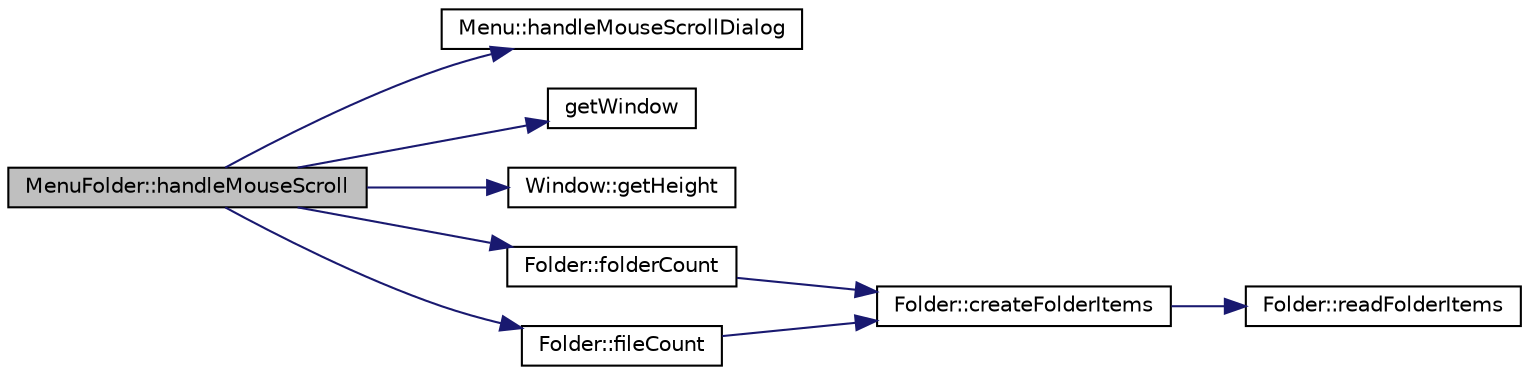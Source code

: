 digraph "MenuFolder::handleMouseScroll"
{
 // INTERACTIVE_SVG=YES
  edge [fontname="Helvetica",fontsize="10",labelfontname="Helvetica",labelfontsize="10"];
  node [fontname="Helvetica",fontsize="10",shape=record];
  rankdir="LR";
  Node1 [label="MenuFolder::handleMouseScroll",height=0.2,width=0.4,color="black", fillcolor="grey75", style="filled" fontcolor="black"];
  Node1 -> Node2 [color="midnightblue",fontsize="10",style="solid",fontname="Helvetica"];
  Node2 [label="Menu::handleMouseScrollDialog",height=0.2,width=0.4,color="black", fillcolor="white", style="filled",URL="$class_menu.html#a903345a9112a7315f52a6033221ecaf2"];
  Node1 -> Node3 [color="midnightblue",fontsize="10",style="solid",fontname="Helvetica"];
  Node3 [label="getWindow",height=0.2,width=0.4,color="black", fillcolor="white", style="filled",URL="$_window_8h.html#a569be9f3eab26d2ba994a32b75dc9896"];
  Node1 -> Node4 [color="midnightblue",fontsize="10",style="solid",fontname="Helvetica"];
  Node4 [label="Window::getHeight",height=0.2,width=0.4,color="black", fillcolor="white", style="filled",URL="$class_window.html#a7551e3521743ba1201d0fad2c726dd3c"];
  Node1 -> Node5 [color="midnightblue",fontsize="10",style="solid",fontname="Helvetica"];
  Node5 [label="Folder::folderCount",height=0.2,width=0.4,color="black", fillcolor="white", style="filled",URL="$class_folder.html#a266debeb40c59598c4f518b906484f0e"];
  Node5 -> Node6 [color="midnightblue",fontsize="10",style="solid",fontname="Helvetica"];
  Node6 [label="Folder::createFolderItems",height=0.2,width=0.4,color="black", fillcolor="white", style="filled",URL="$class_folder.html#abcdee2467da92304e3d10ccee5975e6b"];
  Node6 -> Node7 [color="midnightblue",fontsize="10",style="solid",fontname="Helvetica"];
  Node7 [label="Folder::readFolderItems",height=0.2,width=0.4,color="black", fillcolor="white", style="filled",URL="$class_folder.html#acd8e34c42420c89a5c10885e1958b5c3"];
  Node1 -> Node8 [color="midnightblue",fontsize="10",style="solid",fontname="Helvetica"];
  Node8 [label="Folder::fileCount",height=0.2,width=0.4,color="black", fillcolor="white", style="filled",URL="$class_folder.html#ab288a3491266b0eef56c4131c3e605a4"];
  Node8 -> Node6 [color="midnightblue",fontsize="10",style="solid",fontname="Helvetica"];
}
